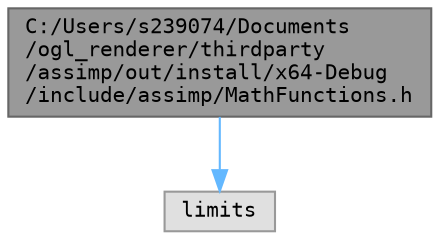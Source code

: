 digraph "C:/Users/s239074/Documents/ogl_renderer/thirdparty/assimp/out/install/x64-Debug/include/assimp/MathFunctions.h"
{
 // LATEX_PDF_SIZE
  bgcolor="transparent";
  edge [fontname=Terminal,fontsize=10,labelfontname=Helvetica,labelfontsize=10];
  node [fontname=Terminal,fontsize=10,shape=box,height=0.2,width=0.4];
  Node1 [label="C:/Users/s239074/Documents\l/ogl_renderer/thirdparty\l/assimp/out/install/x64-Debug\l/include/assimp/MathFunctions.h",height=0.2,width=0.4,color="gray40", fillcolor="grey60", style="filled", fontcolor="black",tooltip="Implementation of math utility functions."];
  Node1 -> Node2 [color="steelblue1",style="solid"];
  Node2 [label="limits",height=0.2,width=0.4,color="grey60", fillcolor="#E0E0E0", style="filled",tooltip=" "];
}
